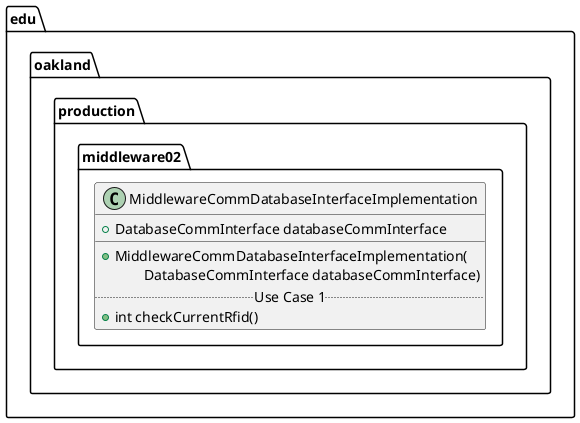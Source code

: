 @startuml MiddlewareCommDatabaseInterfaceImplementation

package edu.oakland.production.middleware02 {
    class MiddlewareCommDatabaseInterfaceImplementation {
        + DatabaseCommInterface databaseCommInterface
        __
        + MiddlewareCommDatabaseInterfaceImplementation(
        \tDatabaseCommInterface databaseCommInterface)
        .. Use Case 1 ..
        + int checkCurrentRfid()
    }
}

@enduml